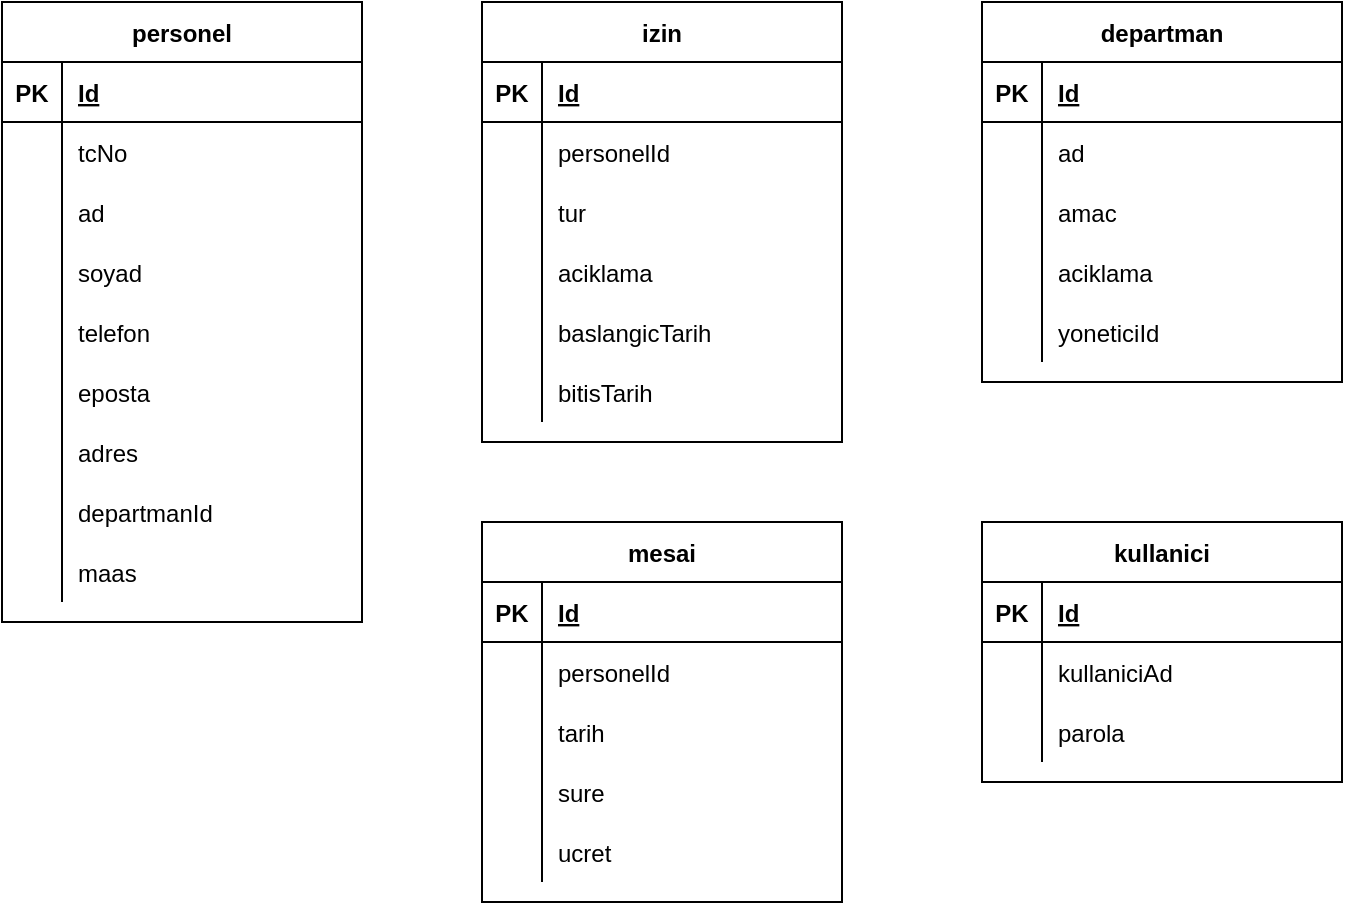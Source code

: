 <mxfile version="14.5.1" type="device"><diagram id="zjYY53EcCHMYYVlnhcCD" name="Page-1"><mxGraphModel dx="1386" dy="825" grid="1" gridSize="10" guides="1" tooltips="1" connect="1" arrows="1" fold="1" page="1" pageScale="1" pageWidth="1600" pageHeight="900" math="0" shadow="0"><root><mxCell id="0"/><mxCell id="1" parent="0"/><mxCell id="gUvBnpBuhVuaHsQyQBRa-1" value="personel" style="shape=table;startSize=30;container=1;collapsible=1;childLayout=tableLayout;fixedRows=1;rowLines=0;fontStyle=1;align=center;resizeLast=1;" vertex="1" parent="1"><mxGeometry x="200" y="100" width="180" height="310" as="geometry"/></mxCell><mxCell id="gUvBnpBuhVuaHsQyQBRa-2" value="" style="shape=partialRectangle;collapsible=0;dropTarget=0;pointerEvents=0;fillColor=none;top=0;left=0;bottom=1;right=0;points=[[0,0.5],[1,0.5]];portConstraint=eastwest;" vertex="1" parent="gUvBnpBuhVuaHsQyQBRa-1"><mxGeometry y="30" width="180" height="30" as="geometry"/></mxCell><mxCell id="gUvBnpBuhVuaHsQyQBRa-3" value="PK" style="shape=partialRectangle;connectable=0;fillColor=none;top=0;left=0;bottom=0;right=0;fontStyle=1;overflow=hidden;" vertex="1" parent="gUvBnpBuhVuaHsQyQBRa-2"><mxGeometry width="30" height="30" as="geometry"/></mxCell><mxCell id="gUvBnpBuhVuaHsQyQBRa-4" value="Id" style="shape=partialRectangle;connectable=0;fillColor=none;top=0;left=0;bottom=0;right=0;align=left;spacingLeft=6;fontStyle=5;overflow=hidden;" vertex="1" parent="gUvBnpBuhVuaHsQyQBRa-2"><mxGeometry x="30" width="150" height="30" as="geometry"/></mxCell><mxCell id="gUvBnpBuhVuaHsQyQBRa-5" value="" style="shape=partialRectangle;collapsible=0;dropTarget=0;pointerEvents=0;fillColor=none;top=0;left=0;bottom=0;right=0;points=[[0,0.5],[1,0.5]];portConstraint=eastwest;" vertex="1" parent="gUvBnpBuhVuaHsQyQBRa-1"><mxGeometry y="60" width="180" height="30" as="geometry"/></mxCell><mxCell id="gUvBnpBuhVuaHsQyQBRa-6" value="" style="shape=partialRectangle;connectable=0;fillColor=none;top=0;left=0;bottom=0;right=0;editable=1;overflow=hidden;" vertex="1" parent="gUvBnpBuhVuaHsQyQBRa-5"><mxGeometry width="30" height="30" as="geometry"/></mxCell><mxCell id="gUvBnpBuhVuaHsQyQBRa-7" value="tcNo" style="shape=partialRectangle;connectable=0;fillColor=none;top=0;left=0;bottom=0;right=0;align=left;spacingLeft=6;overflow=hidden;" vertex="1" parent="gUvBnpBuhVuaHsQyQBRa-5"><mxGeometry x="30" width="150" height="30" as="geometry"/></mxCell><mxCell id="gUvBnpBuhVuaHsQyQBRa-8" value="" style="shape=partialRectangle;collapsible=0;dropTarget=0;pointerEvents=0;fillColor=none;top=0;left=0;bottom=0;right=0;points=[[0,0.5],[1,0.5]];portConstraint=eastwest;" vertex="1" parent="gUvBnpBuhVuaHsQyQBRa-1"><mxGeometry y="90" width="180" height="30" as="geometry"/></mxCell><mxCell id="gUvBnpBuhVuaHsQyQBRa-9" value="" style="shape=partialRectangle;connectable=0;fillColor=none;top=0;left=0;bottom=0;right=0;editable=1;overflow=hidden;" vertex="1" parent="gUvBnpBuhVuaHsQyQBRa-8"><mxGeometry width="30" height="30" as="geometry"/></mxCell><mxCell id="gUvBnpBuhVuaHsQyQBRa-10" value="ad" style="shape=partialRectangle;connectable=0;fillColor=none;top=0;left=0;bottom=0;right=0;align=left;spacingLeft=6;overflow=hidden;" vertex="1" parent="gUvBnpBuhVuaHsQyQBRa-8"><mxGeometry x="30" width="150" height="30" as="geometry"/></mxCell><mxCell id="gUvBnpBuhVuaHsQyQBRa-11" value="" style="shape=partialRectangle;collapsible=0;dropTarget=0;pointerEvents=0;fillColor=none;top=0;left=0;bottom=0;right=0;points=[[0,0.5],[1,0.5]];portConstraint=eastwest;" vertex="1" parent="gUvBnpBuhVuaHsQyQBRa-1"><mxGeometry y="120" width="180" height="30" as="geometry"/></mxCell><mxCell id="gUvBnpBuhVuaHsQyQBRa-12" value="" style="shape=partialRectangle;connectable=0;fillColor=none;top=0;left=0;bottom=0;right=0;editable=1;overflow=hidden;" vertex="1" parent="gUvBnpBuhVuaHsQyQBRa-11"><mxGeometry width="30" height="30" as="geometry"/></mxCell><mxCell id="gUvBnpBuhVuaHsQyQBRa-13" value="soyad" style="shape=partialRectangle;connectable=0;fillColor=none;top=0;left=0;bottom=0;right=0;align=left;spacingLeft=6;overflow=hidden;" vertex="1" parent="gUvBnpBuhVuaHsQyQBRa-11"><mxGeometry x="30" width="150" height="30" as="geometry"/></mxCell><mxCell id="gUvBnpBuhVuaHsQyQBRa-14" value="" style="shape=partialRectangle;collapsible=0;dropTarget=0;pointerEvents=0;fillColor=none;top=0;left=0;bottom=0;right=0;points=[[0,0.5],[1,0.5]];portConstraint=eastwest;" vertex="1" parent="gUvBnpBuhVuaHsQyQBRa-1"><mxGeometry y="150" width="180" height="30" as="geometry"/></mxCell><mxCell id="gUvBnpBuhVuaHsQyQBRa-15" value="" style="shape=partialRectangle;connectable=0;fillColor=none;top=0;left=0;bottom=0;right=0;editable=1;overflow=hidden;" vertex="1" parent="gUvBnpBuhVuaHsQyQBRa-14"><mxGeometry width="30" height="30" as="geometry"/></mxCell><mxCell id="gUvBnpBuhVuaHsQyQBRa-16" value="telefon" style="shape=partialRectangle;connectable=0;fillColor=none;top=0;left=0;bottom=0;right=0;align=left;spacingLeft=6;overflow=hidden;" vertex="1" parent="gUvBnpBuhVuaHsQyQBRa-14"><mxGeometry x="30" width="150" height="30" as="geometry"/></mxCell><mxCell id="gUvBnpBuhVuaHsQyQBRa-17" value="" style="shape=partialRectangle;collapsible=0;dropTarget=0;pointerEvents=0;fillColor=none;top=0;left=0;bottom=0;right=0;points=[[0,0.5],[1,0.5]];portConstraint=eastwest;" vertex="1" parent="gUvBnpBuhVuaHsQyQBRa-1"><mxGeometry y="180" width="180" height="30" as="geometry"/></mxCell><mxCell id="gUvBnpBuhVuaHsQyQBRa-18" value="" style="shape=partialRectangle;connectable=0;fillColor=none;top=0;left=0;bottom=0;right=0;editable=1;overflow=hidden;" vertex="1" parent="gUvBnpBuhVuaHsQyQBRa-17"><mxGeometry width="30" height="30" as="geometry"/></mxCell><mxCell id="gUvBnpBuhVuaHsQyQBRa-19" value="eposta" style="shape=partialRectangle;connectable=0;fillColor=none;top=0;left=0;bottom=0;right=0;align=left;spacingLeft=6;overflow=hidden;" vertex="1" parent="gUvBnpBuhVuaHsQyQBRa-17"><mxGeometry x="30" width="150" height="30" as="geometry"/></mxCell><mxCell id="gUvBnpBuhVuaHsQyQBRa-20" value="" style="shape=partialRectangle;collapsible=0;dropTarget=0;pointerEvents=0;fillColor=none;top=0;left=0;bottom=0;right=0;points=[[0,0.5],[1,0.5]];portConstraint=eastwest;" vertex="1" parent="gUvBnpBuhVuaHsQyQBRa-1"><mxGeometry y="210" width="180" height="30" as="geometry"/></mxCell><mxCell id="gUvBnpBuhVuaHsQyQBRa-21" value="" style="shape=partialRectangle;connectable=0;fillColor=none;top=0;left=0;bottom=0;right=0;editable=1;overflow=hidden;" vertex="1" parent="gUvBnpBuhVuaHsQyQBRa-20"><mxGeometry width="30" height="30" as="geometry"/></mxCell><mxCell id="gUvBnpBuhVuaHsQyQBRa-22" value="adres" style="shape=partialRectangle;connectable=0;fillColor=none;top=0;left=0;bottom=0;right=0;align=left;spacingLeft=6;overflow=hidden;" vertex="1" parent="gUvBnpBuhVuaHsQyQBRa-20"><mxGeometry x="30" width="150" height="30" as="geometry"/></mxCell><mxCell id="gUvBnpBuhVuaHsQyQBRa-108" value="" style="shape=partialRectangle;collapsible=0;dropTarget=0;pointerEvents=0;fillColor=none;top=0;left=0;bottom=0;right=0;points=[[0,0.5],[1,0.5]];portConstraint=eastwest;" vertex="1" parent="gUvBnpBuhVuaHsQyQBRa-1"><mxGeometry y="240" width="180" height="30" as="geometry"/></mxCell><mxCell id="gUvBnpBuhVuaHsQyQBRa-109" value="" style="shape=partialRectangle;connectable=0;fillColor=none;top=0;left=0;bottom=0;right=0;editable=1;overflow=hidden;" vertex="1" parent="gUvBnpBuhVuaHsQyQBRa-108"><mxGeometry width="30" height="30" as="geometry"/></mxCell><mxCell id="gUvBnpBuhVuaHsQyQBRa-110" value="departmanId" style="shape=partialRectangle;connectable=0;fillColor=none;top=0;left=0;bottom=0;right=0;align=left;spacingLeft=6;overflow=hidden;" vertex="1" parent="gUvBnpBuhVuaHsQyQBRa-108"><mxGeometry x="30" width="150" height="30" as="geometry"/></mxCell><mxCell id="gUvBnpBuhVuaHsQyQBRa-23" value="" style="shape=partialRectangle;collapsible=0;dropTarget=0;pointerEvents=0;fillColor=none;top=0;left=0;bottom=0;right=0;points=[[0,0.5],[1,0.5]];portConstraint=eastwest;" vertex="1" parent="gUvBnpBuhVuaHsQyQBRa-1"><mxGeometry y="270" width="180" height="30" as="geometry"/></mxCell><mxCell id="gUvBnpBuhVuaHsQyQBRa-24" value="" style="shape=partialRectangle;connectable=0;fillColor=none;top=0;left=0;bottom=0;right=0;editable=1;overflow=hidden;" vertex="1" parent="gUvBnpBuhVuaHsQyQBRa-23"><mxGeometry width="30" height="30" as="geometry"/></mxCell><mxCell id="gUvBnpBuhVuaHsQyQBRa-25" value="maas" style="shape=partialRectangle;connectable=0;fillColor=none;top=0;left=0;bottom=0;right=0;align=left;spacingLeft=6;overflow=hidden;" vertex="1" parent="gUvBnpBuhVuaHsQyQBRa-23"><mxGeometry x="30" width="150" height="30" as="geometry"/></mxCell><mxCell id="gUvBnpBuhVuaHsQyQBRa-26" value="kullanici" style="shape=table;startSize=30;container=1;collapsible=1;childLayout=tableLayout;fixedRows=1;rowLines=0;fontStyle=1;align=center;resizeLast=1;" vertex="1" parent="1"><mxGeometry x="690" y="360" width="180" height="130" as="geometry"/></mxCell><mxCell id="gUvBnpBuhVuaHsQyQBRa-27" value="" style="shape=partialRectangle;collapsible=0;dropTarget=0;pointerEvents=0;fillColor=none;top=0;left=0;bottom=1;right=0;points=[[0,0.5],[1,0.5]];portConstraint=eastwest;" vertex="1" parent="gUvBnpBuhVuaHsQyQBRa-26"><mxGeometry y="30" width="180" height="30" as="geometry"/></mxCell><mxCell id="gUvBnpBuhVuaHsQyQBRa-28" value="PK" style="shape=partialRectangle;connectable=0;fillColor=none;top=0;left=0;bottom=0;right=0;fontStyle=1;overflow=hidden;" vertex="1" parent="gUvBnpBuhVuaHsQyQBRa-27"><mxGeometry width="30" height="30" as="geometry"/></mxCell><mxCell id="gUvBnpBuhVuaHsQyQBRa-29" value="Id" style="shape=partialRectangle;connectable=0;fillColor=none;top=0;left=0;bottom=0;right=0;align=left;spacingLeft=6;fontStyle=5;overflow=hidden;" vertex="1" parent="gUvBnpBuhVuaHsQyQBRa-27"><mxGeometry x="30" width="150" height="30" as="geometry"/></mxCell><mxCell id="gUvBnpBuhVuaHsQyQBRa-30" value="" style="shape=partialRectangle;collapsible=0;dropTarget=0;pointerEvents=0;fillColor=none;top=0;left=0;bottom=0;right=0;points=[[0,0.5],[1,0.5]];portConstraint=eastwest;" vertex="1" parent="gUvBnpBuhVuaHsQyQBRa-26"><mxGeometry y="60" width="180" height="30" as="geometry"/></mxCell><mxCell id="gUvBnpBuhVuaHsQyQBRa-31" value="" style="shape=partialRectangle;connectable=0;fillColor=none;top=0;left=0;bottom=0;right=0;editable=1;overflow=hidden;" vertex="1" parent="gUvBnpBuhVuaHsQyQBRa-30"><mxGeometry width="30" height="30" as="geometry"/></mxCell><mxCell id="gUvBnpBuhVuaHsQyQBRa-32" value="kullaniciAd" style="shape=partialRectangle;connectable=0;fillColor=none;top=0;left=0;bottom=0;right=0;align=left;spacingLeft=6;overflow=hidden;" vertex="1" parent="gUvBnpBuhVuaHsQyQBRa-30"><mxGeometry x="30" width="150" height="30" as="geometry"/></mxCell><mxCell id="gUvBnpBuhVuaHsQyQBRa-33" value="" style="shape=partialRectangle;collapsible=0;dropTarget=0;pointerEvents=0;fillColor=none;top=0;left=0;bottom=0;right=0;points=[[0,0.5],[1,0.5]];portConstraint=eastwest;" vertex="1" parent="gUvBnpBuhVuaHsQyQBRa-26"><mxGeometry y="90" width="180" height="30" as="geometry"/></mxCell><mxCell id="gUvBnpBuhVuaHsQyQBRa-34" value="" style="shape=partialRectangle;connectable=0;fillColor=none;top=0;left=0;bottom=0;right=0;editable=1;overflow=hidden;" vertex="1" parent="gUvBnpBuhVuaHsQyQBRa-33"><mxGeometry width="30" height="30" as="geometry"/></mxCell><mxCell id="gUvBnpBuhVuaHsQyQBRa-35" value="parola" style="shape=partialRectangle;connectable=0;fillColor=none;top=0;left=0;bottom=0;right=0;align=left;spacingLeft=6;overflow=hidden;" vertex="1" parent="gUvBnpBuhVuaHsQyQBRa-33"><mxGeometry x="30" width="150" height="30" as="geometry"/></mxCell><mxCell id="gUvBnpBuhVuaHsQyQBRa-51" value="izin" style="shape=table;startSize=30;container=1;collapsible=1;childLayout=tableLayout;fixedRows=1;rowLines=0;fontStyle=1;align=center;resizeLast=1;" vertex="1" parent="1"><mxGeometry x="440" y="100" width="180" height="220" as="geometry"/></mxCell><mxCell id="gUvBnpBuhVuaHsQyQBRa-52" value="" style="shape=partialRectangle;collapsible=0;dropTarget=0;pointerEvents=0;fillColor=none;top=0;left=0;bottom=1;right=0;points=[[0,0.5],[1,0.5]];portConstraint=eastwest;" vertex="1" parent="gUvBnpBuhVuaHsQyQBRa-51"><mxGeometry y="30" width="180" height="30" as="geometry"/></mxCell><mxCell id="gUvBnpBuhVuaHsQyQBRa-53" value="PK" style="shape=partialRectangle;connectable=0;fillColor=none;top=0;left=0;bottom=0;right=0;fontStyle=1;overflow=hidden;" vertex="1" parent="gUvBnpBuhVuaHsQyQBRa-52"><mxGeometry width="30" height="30" as="geometry"/></mxCell><mxCell id="gUvBnpBuhVuaHsQyQBRa-54" value="Id" style="shape=partialRectangle;connectable=0;fillColor=none;top=0;left=0;bottom=0;right=0;align=left;spacingLeft=6;fontStyle=5;overflow=hidden;" vertex="1" parent="gUvBnpBuhVuaHsQyQBRa-52"><mxGeometry x="30" width="150" height="30" as="geometry"/></mxCell><mxCell id="gUvBnpBuhVuaHsQyQBRa-55" value="" style="shape=partialRectangle;collapsible=0;dropTarget=0;pointerEvents=0;fillColor=none;top=0;left=0;bottom=0;right=0;points=[[0,0.5],[1,0.5]];portConstraint=eastwest;" vertex="1" parent="gUvBnpBuhVuaHsQyQBRa-51"><mxGeometry y="60" width="180" height="30" as="geometry"/></mxCell><mxCell id="gUvBnpBuhVuaHsQyQBRa-56" value="" style="shape=partialRectangle;connectable=0;fillColor=none;top=0;left=0;bottom=0;right=0;editable=1;overflow=hidden;" vertex="1" parent="gUvBnpBuhVuaHsQyQBRa-55"><mxGeometry width="30" height="30" as="geometry"/></mxCell><mxCell id="gUvBnpBuhVuaHsQyQBRa-57" value="personelId" style="shape=partialRectangle;connectable=0;fillColor=none;top=0;left=0;bottom=0;right=0;align=left;spacingLeft=6;overflow=hidden;" vertex="1" parent="gUvBnpBuhVuaHsQyQBRa-55"><mxGeometry x="30" width="150" height="30" as="geometry"/></mxCell><mxCell id="gUvBnpBuhVuaHsQyQBRa-58" value="" style="shape=partialRectangle;collapsible=0;dropTarget=0;pointerEvents=0;fillColor=none;top=0;left=0;bottom=0;right=0;points=[[0,0.5],[1,0.5]];portConstraint=eastwest;" vertex="1" parent="gUvBnpBuhVuaHsQyQBRa-51"><mxGeometry y="90" width="180" height="30" as="geometry"/></mxCell><mxCell id="gUvBnpBuhVuaHsQyQBRa-59" value="" style="shape=partialRectangle;connectable=0;fillColor=none;top=0;left=0;bottom=0;right=0;editable=1;overflow=hidden;" vertex="1" parent="gUvBnpBuhVuaHsQyQBRa-58"><mxGeometry width="30" height="30" as="geometry"/></mxCell><mxCell id="gUvBnpBuhVuaHsQyQBRa-60" value="tur" style="shape=partialRectangle;connectable=0;fillColor=none;top=0;left=0;bottom=0;right=0;align=left;spacingLeft=6;overflow=hidden;" vertex="1" parent="gUvBnpBuhVuaHsQyQBRa-58"><mxGeometry x="30" width="150" height="30" as="geometry"/></mxCell><mxCell id="gUvBnpBuhVuaHsQyQBRa-61" value="" style="shape=partialRectangle;collapsible=0;dropTarget=0;pointerEvents=0;fillColor=none;top=0;left=0;bottom=0;right=0;points=[[0,0.5],[1,0.5]];portConstraint=eastwest;" vertex="1" parent="gUvBnpBuhVuaHsQyQBRa-51"><mxGeometry y="120" width="180" height="30" as="geometry"/></mxCell><mxCell id="gUvBnpBuhVuaHsQyQBRa-62" value="" style="shape=partialRectangle;connectable=0;fillColor=none;top=0;left=0;bottom=0;right=0;editable=1;overflow=hidden;" vertex="1" parent="gUvBnpBuhVuaHsQyQBRa-61"><mxGeometry width="30" height="30" as="geometry"/></mxCell><mxCell id="gUvBnpBuhVuaHsQyQBRa-63" value="aciklama" style="shape=partialRectangle;connectable=0;fillColor=none;top=0;left=0;bottom=0;right=0;align=left;spacingLeft=6;overflow=hidden;" vertex="1" parent="gUvBnpBuhVuaHsQyQBRa-61"><mxGeometry x="30" width="150" height="30" as="geometry"/></mxCell><mxCell id="gUvBnpBuhVuaHsQyQBRa-64" value="" style="shape=partialRectangle;collapsible=0;dropTarget=0;pointerEvents=0;fillColor=none;top=0;left=0;bottom=0;right=0;points=[[0,0.5],[1,0.5]];portConstraint=eastwest;" vertex="1" parent="gUvBnpBuhVuaHsQyQBRa-51"><mxGeometry y="150" width="180" height="30" as="geometry"/></mxCell><mxCell id="gUvBnpBuhVuaHsQyQBRa-65" value="" style="shape=partialRectangle;connectable=0;fillColor=none;top=0;left=0;bottom=0;right=0;editable=1;overflow=hidden;" vertex="1" parent="gUvBnpBuhVuaHsQyQBRa-64"><mxGeometry width="30" height="30" as="geometry"/></mxCell><mxCell id="gUvBnpBuhVuaHsQyQBRa-66" value="baslangicTarih" style="shape=partialRectangle;connectable=0;fillColor=none;top=0;left=0;bottom=0;right=0;align=left;spacingLeft=6;overflow=hidden;" vertex="1" parent="gUvBnpBuhVuaHsQyQBRa-64"><mxGeometry x="30" width="150" height="30" as="geometry"/></mxCell><mxCell id="gUvBnpBuhVuaHsQyQBRa-67" value="" style="shape=partialRectangle;collapsible=0;dropTarget=0;pointerEvents=0;fillColor=none;top=0;left=0;bottom=0;right=0;points=[[0,0.5],[1,0.5]];portConstraint=eastwest;" vertex="1" parent="gUvBnpBuhVuaHsQyQBRa-51"><mxGeometry y="180" width="180" height="30" as="geometry"/></mxCell><mxCell id="gUvBnpBuhVuaHsQyQBRa-68" value="" style="shape=partialRectangle;connectable=0;fillColor=none;top=0;left=0;bottom=0;right=0;editable=1;overflow=hidden;" vertex="1" parent="gUvBnpBuhVuaHsQyQBRa-67"><mxGeometry width="30" height="30" as="geometry"/></mxCell><mxCell id="gUvBnpBuhVuaHsQyQBRa-69" value="bitisTarih" style="shape=partialRectangle;connectable=0;fillColor=none;top=0;left=0;bottom=0;right=0;align=left;spacingLeft=6;overflow=hidden;" vertex="1" parent="gUvBnpBuhVuaHsQyQBRa-67"><mxGeometry x="30" width="150" height="30" as="geometry"/></mxCell><mxCell id="gUvBnpBuhVuaHsQyQBRa-70" value="mesai" style="shape=table;startSize=30;container=1;collapsible=1;childLayout=tableLayout;fixedRows=1;rowLines=0;fontStyle=1;align=center;resizeLast=1;" vertex="1" parent="1"><mxGeometry x="440" y="360" width="180" height="190" as="geometry"/></mxCell><mxCell id="gUvBnpBuhVuaHsQyQBRa-71" value="" style="shape=partialRectangle;collapsible=0;dropTarget=0;pointerEvents=0;fillColor=none;top=0;left=0;bottom=1;right=0;points=[[0,0.5],[1,0.5]];portConstraint=eastwest;" vertex="1" parent="gUvBnpBuhVuaHsQyQBRa-70"><mxGeometry y="30" width="180" height="30" as="geometry"/></mxCell><mxCell id="gUvBnpBuhVuaHsQyQBRa-72" value="PK" style="shape=partialRectangle;connectable=0;fillColor=none;top=0;left=0;bottom=0;right=0;fontStyle=1;overflow=hidden;" vertex="1" parent="gUvBnpBuhVuaHsQyQBRa-71"><mxGeometry width="30" height="30" as="geometry"/></mxCell><mxCell id="gUvBnpBuhVuaHsQyQBRa-73" value="Id" style="shape=partialRectangle;connectable=0;fillColor=none;top=0;left=0;bottom=0;right=0;align=left;spacingLeft=6;fontStyle=5;overflow=hidden;" vertex="1" parent="gUvBnpBuhVuaHsQyQBRa-71"><mxGeometry x="30" width="150" height="30" as="geometry"/></mxCell><mxCell id="gUvBnpBuhVuaHsQyQBRa-74" value="" style="shape=partialRectangle;collapsible=0;dropTarget=0;pointerEvents=0;fillColor=none;top=0;left=0;bottom=0;right=0;points=[[0,0.5],[1,0.5]];portConstraint=eastwest;" vertex="1" parent="gUvBnpBuhVuaHsQyQBRa-70"><mxGeometry y="60" width="180" height="30" as="geometry"/></mxCell><mxCell id="gUvBnpBuhVuaHsQyQBRa-75" value="" style="shape=partialRectangle;connectable=0;fillColor=none;top=0;left=0;bottom=0;right=0;editable=1;overflow=hidden;" vertex="1" parent="gUvBnpBuhVuaHsQyQBRa-74"><mxGeometry width="30" height="30" as="geometry"/></mxCell><mxCell id="gUvBnpBuhVuaHsQyQBRa-76" value="personelId" style="shape=partialRectangle;connectable=0;fillColor=none;top=0;left=0;bottom=0;right=0;align=left;spacingLeft=6;overflow=hidden;" vertex="1" parent="gUvBnpBuhVuaHsQyQBRa-74"><mxGeometry x="30" width="150" height="30" as="geometry"/></mxCell><mxCell id="gUvBnpBuhVuaHsQyQBRa-83" value="" style="shape=partialRectangle;collapsible=0;dropTarget=0;pointerEvents=0;fillColor=none;top=0;left=0;bottom=0;right=0;points=[[0,0.5],[1,0.5]];portConstraint=eastwest;" vertex="1" parent="gUvBnpBuhVuaHsQyQBRa-70"><mxGeometry y="90" width="180" height="30" as="geometry"/></mxCell><mxCell id="gUvBnpBuhVuaHsQyQBRa-84" value="" style="shape=partialRectangle;connectable=0;fillColor=none;top=0;left=0;bottom=0;right=0;editable=1;overflow=hidden;" vertex="1" parent="gUvBnpBuhVuaHsQyQBRa-83"><mxGeometry width="30" height="30" as="geometry"/></mxCell><mxCell id="gUvBnpBuhVuaHsQyQBRa-85" value="tarih" style="shape=partialRectangle;connectable=0;fillColor=none;top=0;left=0;bottom=0;right=0;align=left;spacingLeft=6;overflow=hidden;" vertex="1" parent="gUvBnpBuhVuaHsQyQBRa-83"><mxGeometry x="30" width="150" height="30" as="geometry"/></mxCell><mxCell id="gUvBnpBuhVuaHsQyQBRa-77" value="" style="shape=partialRectangle;collapsible=0;dropTarget=0;pointerEvents=0;fillColor=none;top=0;left=0;bottom=0;right=0;points=[[0,0.5],[1,0.5]];portConstraint=eastwest;" vertex="1" parent="gUvBnpBuhVuaHsQyQBRa-70"><mxGeometry y="120" width="180" height="30" as="geometry"/></mxCell><mxCell id="gUvBnpBuhVuaHsQyQBRa-78" value="" style="shape=partialRectangle;connectable=0;fillColor=none;top=0;left=0;bottom=0;right=0;editable=1;overflow=hidden;" vertex="1" parent="gUvBnpBuhVuaHsQyQBRa-77"><mxGeometry width="30" height="30" as="geometry"/></mxCell><mxCell id="gUvBnpBuhVuaHsQyQBRa-79" value="sure" style="shape=partialRectangle;connectable=0;fillColor=none;top=0;left=0;bottom=0;right=0;align=left;spacingLeft=6;overflow=hidden;" vertex="1" parent="gUvBnpBuhVuaHsQyQBRa-77"><mxGeometry x="30" width="150" height="30" as="geometry"/></mxCell><mxCell id="gUvBnpBuhVuaHsQyQBRa-80" value="" style="shape=partialRectangle;collapsible=0;dropTarget=0;pointerEvents=0;fillColor=none;top=0;left=0;bottom=0;right=0;points=[[0,0.5],[1,0.5]];portConstraint=eastwest;" vertex="1" parent="gUvBnpBuhVuaHsQyQBRa-70"><mxGeometry y="150" width="180" height="30" as="geometry"/></mxCell><mxCell id="gUvBnpBuhVuaHsQyQBRa-81" value="" style="shape=partialRectangle;connectable=0;fillColor=none;top=0;left=0;bottom=0;right=0;editable=1;overflow=hidden;" vertex="1" parent="gUvBnpBuhVuaHsQyQBRa-80"><mxGeometry width="30" height="30" as="geometry"/></mxCell><mxCell id="gUvBnpBuhVuaHsQyQBRa-82" value="ucret" style="shape=partialRectangle;connectable=0;fillColor=none;top=0;left=0;bottom=0;right=0;align=left;spacingLeft=6;overflow=hidden;" vertex="1" parent="gUvBnpBuhVuaHsQyQBRa-80"><mxGeometry x="30" width="150" height="30" as="geometry"/></mxCell><mxCell id="gUvBnpBuhVuaHsQyQBRa-89" value="departman" style="shape=table;startSize=30;container=1;collapsible=1;childLayout=tableLayout;fixedRows=1;rowLines=0;fontStyle=1;align=center;resizeLast=1;" vertex="1" parent="1"><mxGeometry x="690" y="100" width="180" height="190" as="geometry"/></mxCell><mxCell id="gUvBnpBuhVuaHsQyQBRa-90" value="" style="shape=partialRectangle;collapsible=0;dropTarget=0;pointerEvents=0;fillColor=none;top=0;left=0;bottom=1;right=0;points=[[0,0.5],[1,0.5]];portConstraint=eastwest;" vertex="1" parent="gUvBnpBuhVuaHsQyQBRa-89"><mxGeometry y="30" width="180" height="30" as="geometry"/></mxCell><mxCell id="gUvBnpBuhVuaHsQyQBRa-91" value="PK" style="shape=partialRectangle;connectable=0;fillColor=none;top=0;left=0;bottom=0;right=0;fontStyle=1;overflow=hidden;" vertex="1" parent="gUvBnpBuhVuaHsQyQBRa-90"><mxGeometry width="30" height="30" as="geometry"/></mxCell><mxCell id="gUvBnpBuhVuaHsQyQBRa-92" value="Id" style="shape=partialRectangle;connectable=0;fillColor=none;top=0;left=0;bottom=0;right=0;align=left;spacingLeft=6;fontStyle=5;overflow=hidden;" vertex="1" parent="gUvBnpBuhVuaHsQyQBRa-90"><mxGeometry x="30" width="150" height="30" as="geometry"/></mxCell><mxCell id="gUvBnpBuhVuaHsQyQBRa-93" value="" style="shape=partialRectangle;collapsible=0;dropTarget=0;pointerEvents=0;fillColor=none;top=0;left=0;bottom=0;right=0;points=[[0,0.5],[1,0.5]];portConstraint=eastwest;" vertex="1" parent="gUvBnpBuhVuaHsQyQBRa-89"><mxGeometry y="60" width="180" height="30" as="geometry"/></mxCell><mxCell id="gUvBnpBuhVuaHsQyQBRa-94" value="" style="shape=partialRectangle;connectable=0;fillColor=none;top=0;left=0;bottom=0;right=0;editable=1;overflow=hidden;" vertex="1" parent="gUvBnpBuhVuaHsQyQBRa-93"><mxGeometry width="30" height="30" as="geometry"/></mxCell><mxCell id="gUvBnpBuhVuaHsQyQBRa-95" value="ad" style="shape=partialRectangle;connectable=0;fillColor=none;top=0;left=0;bottom=0;right=0;align=left;spacingLeft=6;overflow=hidden;" vertex="1" parent="gUvBnpBuhVuaHsQyQBRa-93"><mxGeometry x="30" width="150" height="30" as="geometry"/></mxCell><mxCell id="gUvBnpBuhVuaHsQyQBRa-96" value="" style="shape=partialRectangle;collapsible=0;dropTarget=0;pointerEvents=0;fillColor=none;top=0;left=0;bottom=0;right=0;points=[[0,0.5],[1,0.5]];portConstraint=eastwest;" vertex="1" parent="gUvBnpBuhVuaHsQyQBRa-89"><mxGeometry y="90" width="180" height="30" as="geometry"/></mxCell><mxCell id="gUvBnpBuhVuaHsQyQBRa-97" value="" style="shape=partialRectangle;connectable=0;fillColor=none;top=0;left=0;bottom=0;right=0;editable=1;overflow=hidden;" vertex="1" parent="gUvBnpBuhVuaHsQyQBRa-96"><mxGeometry width="30" height="30" as="geometry"/></mxCell><mxCell id="gUvBnpBuhVuaHsQyQBRa-98" value="amac" style="shape=partialRectangle;connectable=0;fillColor=none;top=0;left=0;bottom=0;right=0;align=left;spacingLeft=6;overflow=hidden;" vertex="1" parent="gUvBnpBuhVuaHsQyQBRa-96"><mxGeometry x="30" width="150" height="30" as="geometry"/></mxCell><mxCell id="gUvBnpBuhVuaHsQyQBRa-99" value="" style="shape=partialRectangle;collapsible=0;dropTarget=0;pointerEvents=0;fillColor=none;top=0;left=0;bottom=0;right=0;points=[[0,0.5],[1,0.5]];portConstraint=eastwest;" vertex="1" parent="gUvBnpBuhVuaHsQyQBRa-89"><mxGeometry y="120" width="180" height="30" as="geometry"/></mxCell><mxCell id="gUvBnpBuhVuaHsQyQBRa-100" value="" style="shape=partialRectangle;connectable=0;fillColor=none;top=0;left=0;bottom=0;right=0;editable=1;overflow=hidden;" vertex="1" parent="gUvBnpBuhVuaHsQyQBRa-99"><mxGeometry width="30" height="30" as="geometry"/></mxCell><mxCell id="gUvBnpBuhVuaHsQyQBRa-101" value="aciklama" style="shape=partialRectangle;connectable=0;fillColor=none;top=0;left=0;bottom=0;right=0;align=left;spacingLeft=6;overflow=hidden;" vertex="1" parent="gUvBnpBuhVuaHsQyQBRa-99"><mxGeometry x="30" width="150" height="30" as="geometry"/></mxCell><mxCell id="gUvBnpBuhVuaHsQyQBRa-102" value="" style="shape=partialRectangle;collapsible=0;dropTarget=0;pointerEvents=0;fillColor=none;top=0;left=0;bottom=0;right=0;points=[[0,0.5],[1,0.5]];portConstraint=eastwest;" vertex="1" parent="gUvBnpBuhVuaHsQyQBRa-89"><mxGeometry y="150" width="180" height="30" as="geometry"/></mxCell><mxCell id="gUvBnpBuhVuaHsQyQBRa-103" value="" style="shape=partialRectangle;connectable=0;fillColor=none;top=0;left=0;bottom=0;right=0;editable=1;overflow=hidden;" vertex="1" parent="gUvBnpBuhVuaHsQyQBRa-102"><mxGeometry width="30" height="30" as="geometry"/></mxCell><mxCell id="gUvBnpBuhVuaHsQyQBRa-104" value="yoneticiId" style="shape=partialRectangle;connectable=0;fillColor=none;top=0;left=0;bottom=0;right=0;align=left;spacingLeft=6;overflow=hidden;" vertex="1" parent="gUvBnpBuhVuaHsQyQBRa-102"><mxGeometry x="30" width="150" height="30" as="geometry"/></mxCell></root></mxGraphModel></diagram></mxfile>